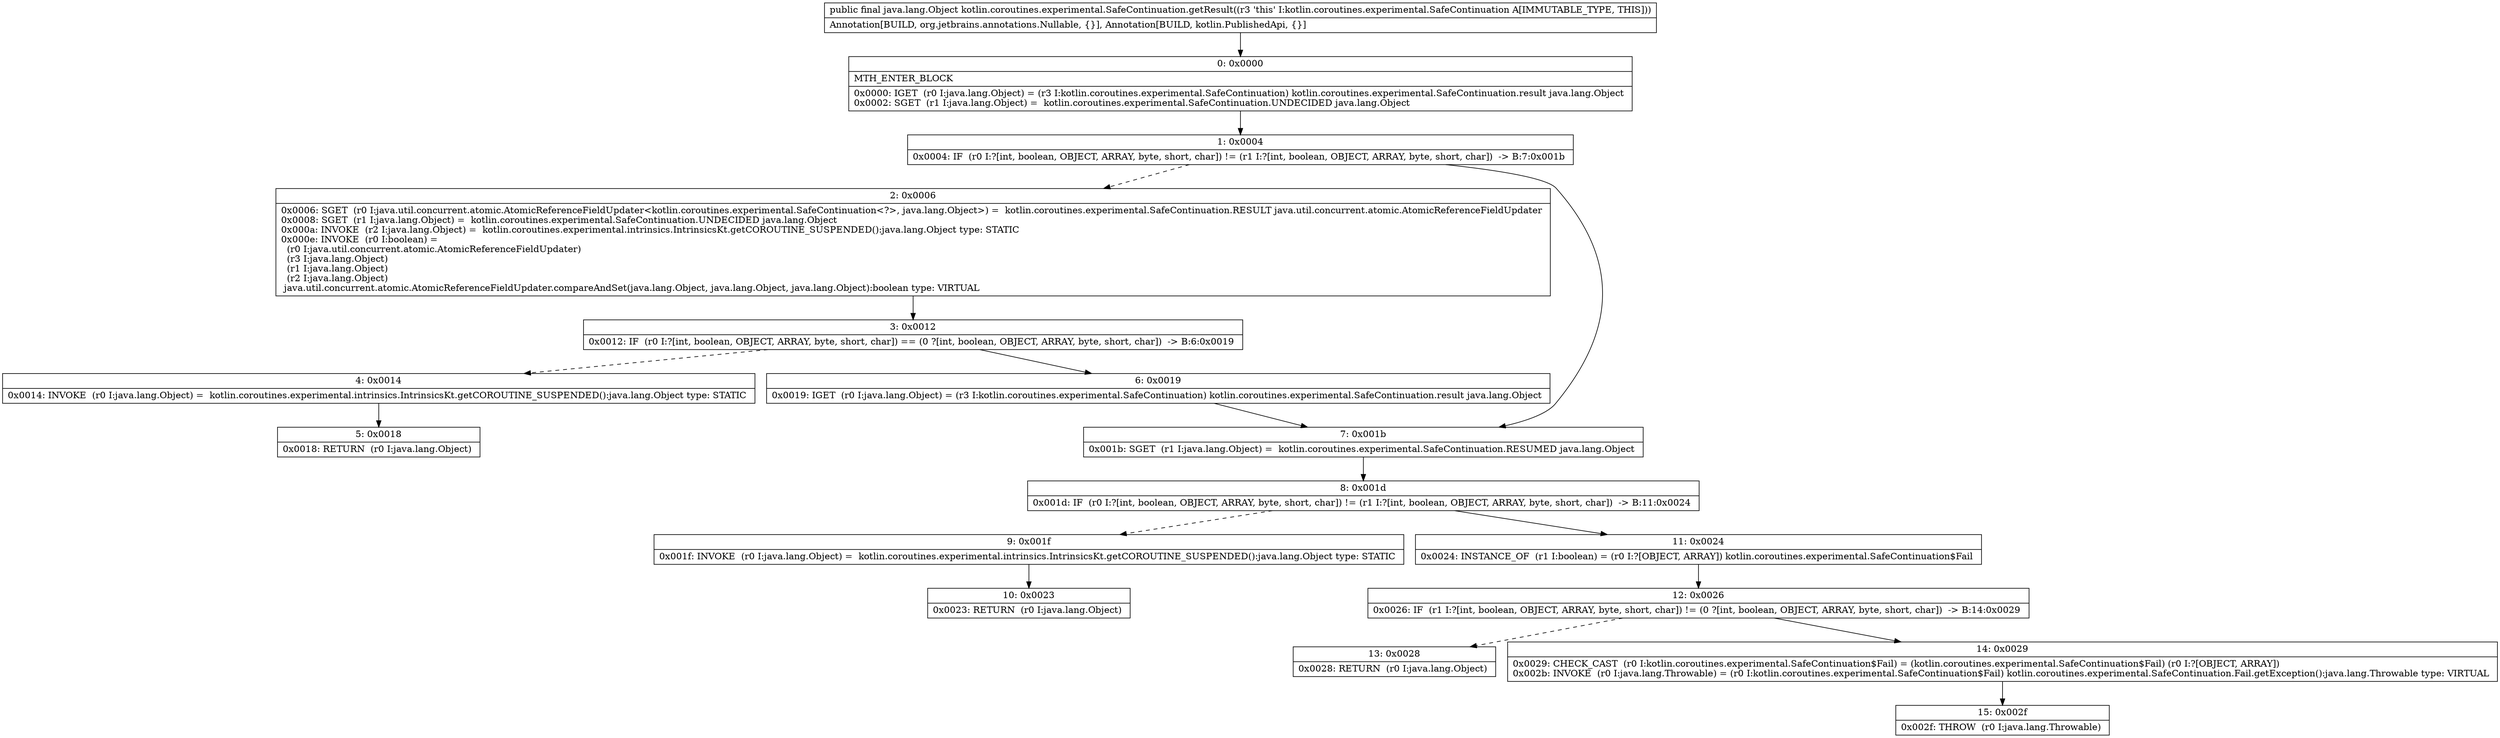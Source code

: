 digraph "CFG forkotlin.coroutines.experimental.SafeContinuation.getResult()Ljava\/lang\/Object;" {
Node_0 [shape=record,label="{0\:\ 0x0000|MTH_ENTER_BLOCK\l|0x0000: IGET  (r0 I:java.lang.Object) = (r3 I:kotlin.coroutines.experimental.SafeContinuation) kotlin.coroutines.experimental.SafeContinuation.result java.lang.Object \l0x0002: SGET  (r1 I:java.lang.Object) =  kotlin.coroutines.experimental.SafeContinuation.UNDECIDED java.lang.Object \l}"];
Node_1 [shape=record,label="{1\:\ 0x0004|0x0004: IF  (r0 I:?[int, boolean, OBJECT, ARRAY, byte, short, char]) != (r1 I:?[int, boolean, OBJECT, ARRAY, byte, short, char])  \-\> B:7:0x001b \l}"];
Node_2 [shape=record,label="{2\:\ 0x0006|0x0006: SGET  (r0 I:java.util.concurrent.atomic.AtomicReferenceFieldUpdater\<kotlin.coroutines.experimental.SafeContinuation\<?\>, java.lang.Object\>) =  kotlin.coroutines.experimental.SafeContinuation.RESULT java.util.concurrent.atomic.AtomicReferenceFieldUpdater \l0x0008: SGET  (r1 I:java.lang.Object) =  kotlin.coroutines.experimental.SafeContinuation.UNDECIDED java.lang.Object \l0x000a: INVOKE  (r2 I:java.lang.Object) =  kotlin.coroutines.experimental.intrinsics.IntrinsicsKt.getCOROUTINE_SUSPENDED():java.lang.Object type: STATIC \l0x000e: INVOKE  (r0 I:boolean) = \l  (r0 I:java.util.concurrent.atomic.AtomicReferenceFieldUpdater)\l  (r3 I:java.lang.Object)\l  (r1 I:java.lang.Object)\l  (r2 I:java.lang.Object)\l java.util.concurrent.atomic.AtomicReferenceFieldUpdater.compareAndSet(java.lang.Object, java.lang.Object, java.lang.Object):boolean type: VIRTUAL \l}"];
Node_3 [shape=record,label="{3\:\ 0x0012|0x0012: IF  (r0 I:?[int, boolean, OBJECT, ARRAY, byte, short, char]) == (0 ?[int, boolean, OBJECT, ARRAY, byte, short, char])  \-\> B:6:0x0019 \l}"];
Node_4 [shape=record,label="{4\:\ 0x0014|0x0014: INVOKE  (r0 I:java.lang.Object) =  kotlin.coroutines.experimental.intrinsics.IntrinsicsKt.getCOROUTINE_SUSPENDED():java.lang.Object type: STATIC \l}"];
Node_5 [shape=record,label="{5\:\ 0x0018|0x0018: RETURN  (r0 I:java.lang.Object) \l}"];
Node_6 [shape=record,label="{6\:\ 0x0019|0x0019: IGET  (r0 I:java.lang.Object) = (r3 I:kotlin.coroutines.experimental.SafeContinuation) kotlin.coroutines.experimental.SafeContinuation.result java.lang.Object \l}"];
Node_7 [shape=record,label="{7\:\ 0x001b|0x001b: SGET  (r1 I:java.lang.Object) =  kotlin.coroutines.experimental.SafeContinuation.RESUMED java.lang.Object \l}"];
Node_8 [shape=record,label="{8\:\ 0x001d|0x001d: IF  (r0 I:?[int, boolean, OBJECT, ARRAY, byte, short, char]) != (r1 I:?[int, boolean, OBJECT, ARRAY, byte, short, char])  \-\> B:11:0x0024 \l}"];
Node_9 [shape=record,label="{9\:\ 0x001f|0x001f: INVOKE  (r0 I:java.lang.Object) =  kotlin.coroutines.experimental.intrinsics.IntrinsicsKt.getCOROUTINE_SUSPENDED():java.lang.Object type: STATIC \l}"];
Node_10 [shape=record,label="{10\:\ 0x0023|0x0023: RETURN  (r0 I:java.lang.Object) \l}"];
Node_11 [shape=record,label="{11\:\ 0x0024|0x0024: INSTANCE_OF  (r1 I:boolean) = (r0 I:?[OBJECT, ARRAY]) kotlin.coroutines.experimental.SafeContinuation$Fail \l}"];
Node_12 [shape=record,label="{12\:\ 0x0026|0x0026: IF  (r1 I:?[int, boolean, OBJECT, ARRAY, byte, short, char]) != (0 ?[int, boolean, OBJECT, ARRAY, byte, short, char])  \-\> B:14:0x0029 \l}"];
Node_13 [shape=record,label="{13\:\ 0x0028|0x0028: RETURN  (r0 I:java.lang.Object) \l}"];
Node_14 [shape=record,label="{14\:\ 0x0029|0x0029: CHECK_CAST  (r0 I:kotlin.coroutines.experimental.SafeContinuation$Fail) = (kotlin.coroutines.experimental.SafeContinuation$Fail) (r0 I:?[OBJECT, ARRAY]) \l0x002b: INVOKE  (r0 I:java.lang.Throwable) = (r0 I:kotlin.coroutines.experimental.SafeContinuation$Fail) kotlin.coroutines.experimental.SafeContinuation.Fail.getException():java.lang.Throwable type: VIRTUAL \l}"];
Node_15 [shape=record,label="{15\:\ 0x002f|0x002f: THROW  (r0 I:java.lang.Throwable) \l}"];
MethodNode[shape=record,label="{public final java.lang.Object kotlin.coroutines.experimental.SafeContinuation.getResult((r3 'this' I:kotlin.coroutines.experimental.SafeContinuation A[IMMUTABLE_TYPE, THIS]))  | Annotation[BUILD, org.jetbrains.annotations.Nullable, \{\}], Annotation[BUILD, kotlin.PublishedApi, \{\}]\l}"];
MethodNode -> Node_0;
Node_0 -> Node_1;
Node_1 -> Node_2[style=dashed];
Node_1 -> Node_7;
Node_2 -> Node_3;
Node_3 -> Node_4[style=dashed];
Node_3 -> Node_6;
Node_4 -> Node_5;
Node_6 -> Node_7;
Node_7 -> Node_8;
Node_8 -> Node_9[style=dashed];
Node_8 -> Node_11;
Node_9 -> Node_10;
Node_11 -> Node_12;
Node_12 -> Node_13[style=dashed];
Node_12 -> Node_14;
Node_14 -> Node_15;
}

